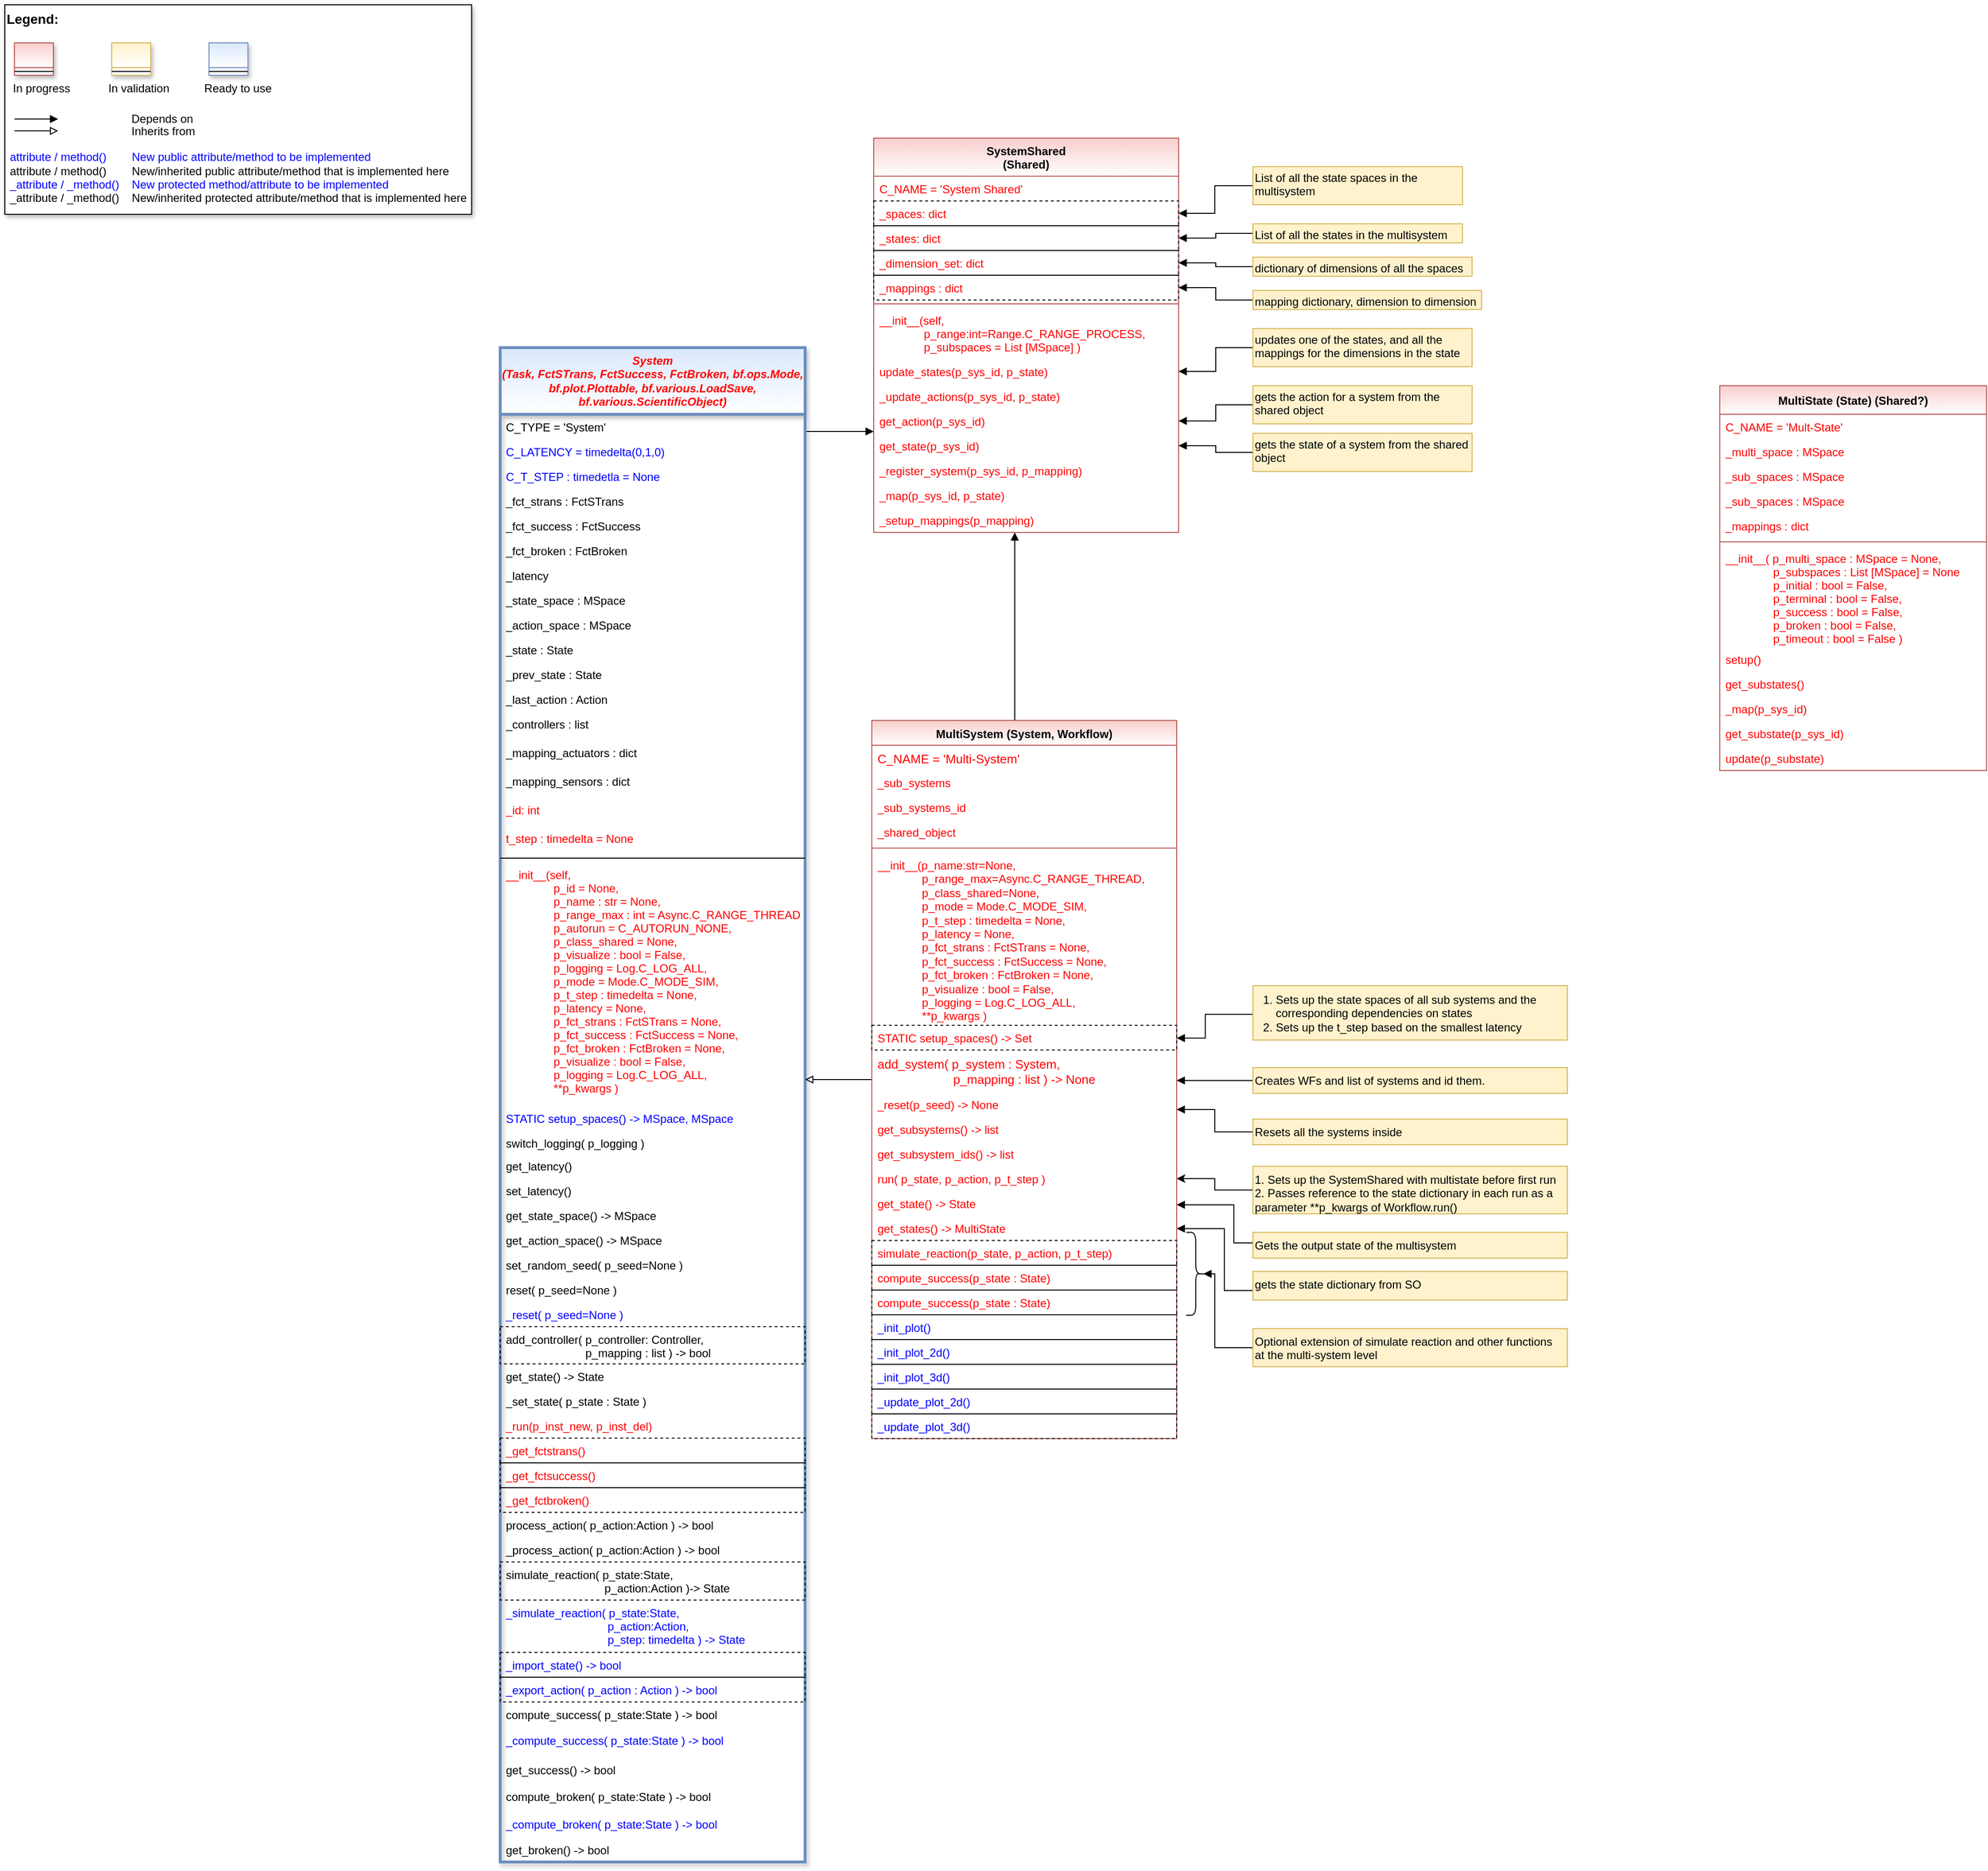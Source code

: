 <mxfile version="20.2.3" type="device" pages="2"><diagram id="Zi733rjNOypD8WlfXJ94" name="Page-1"><mxGraphModel dx="301" dy="738" grid="1" gridSize="10" guides="1" tooltips="1" connect="1" arrows="1" fold="1" page="1" pageScale="1" pageWidth="3300" pageHeight="4681" math="0" shadow="0"><root><mxCell id="0"/><mxCell id="1" parent="0"/><mxCell id="PTN9b_tl8BEr4lpWQ8H_-43" style="edgeStyle=orthogonalEdgeStyle;rounded=0;orthogonalLoop=1;jettySize=auto;html=1;fontColor=#0000FF;endArrow=block;endFill=1;" parent="1" source="OknUr9FfNMehPGC0tCXq-1" target="OknUr9FfNMehPGC0tCXq-75" edge="1"><mxGeometry relative="1" as="geometry"><Array as="points"><mxPoint x="900" y="488"/><mxPoint x="900" y="488"/></Array></mxGeometry></mxCell><mxCell id="OknUr9FfNMehPGC0tCXq-1" value="System&#10;(Task, FctSTrans, FctSuccess, FctBroken, bf.ops.Mode, &#10;bf.plot.Plottable, bf.various.LoadSave,&#10;bf.various.ScientificObject)" style="swimlane;fontStyle=3;align=center;verticalAlign=top;childLayout=stackLayout;horizontal=1;startSize=70;horizontalStack=0;resizeParent=1;resizeLast=0;collapsible=1;marginBottom=0;rounded=0;shadow=1;strokeWidth=3;fillColor=#dae8fc;strokeColor=#6c8ebf;swimlaneFillColor=none;gradientColor=#FFFFFF;whiteSpace=wrap;fontColor=#FF0000;" parent="1" vertex="1"><mxGeometry x="560" y="400" width="320" height="1590" as="geometry"><mxRectangle x="230" y="140" width="160" height="26" as="alternateBounds"/></mxGeometry></mxCell><mxCell id="OknUr9FfNMehPGC0tCXq-2" value="C_TYPE = 'System'" style="text;align=left;verticalAlign=top;spacingLeft=4;spacingRight=4;overflow=hidden;rotatable=0;points=[[0,0.5],[1,0.5]];portConstraint=eastwest;" parent="OknUr9FfNMehPGC0tCXq-1" vertex="1"><mxGeometry y="70" width="320" height="26" as="geometry"/></mxCell><mxCell id="OknUr9FfNMehPGC0tCXq-3" value="C_LATENCY = timedelta(0,1,0)" style="text;align=left;verticalAlign=top;spacingLeft=4;spacingRight=4;overflow=hidden;rotatable=0;points=[[0,0.5],[1,0.5]];portConstraint=eastwest;fontColor=#0000FF;" parent="OknUr9FfNMehPGC0tCXq-1" vertex="1"><mxGeometry y="96" width="320" height="26" as="geometry"/></mxCell><mxCell id="OknUr9FfNMehPGC0tCXq-4" value="C_T_STEP : timedetla = None" style="text;align=left;verticalAlign=top;spacingLeft=4;spacingRight=4;overflow=hidden;rotatable=0;points=[[0,0.5],[1,0.5]];portConstraint=eastwest;fontColor=#0000FF;" parent="OknUr9FfNMehPGC0tCXq-1" vertex="1"><mxGeometry y="122" width="320" height="26" as="geometry"/></mxCell><mxCell id="OknUr9FfNMehPGC0tCXq-5" value="_fct_strans : FctSTrans" style="text;align=left;verticalAlign=top;spacingLeft=4;spacingRight=4;overflow=hidden;rotatable=0;points=[[0,0.5],[1,0.5]];portConstraint=eastwest;" parent="OknUr9FfNMehPGC0tCXq-1" vertex="1"><mxGeometry y="148" width="320" height="26" as="geometry"/></mxCell><mxCell id="OknUr9FfNMehPGC0tCXq-6" value="_fct_success : FctSuccess" style="text;align=left;verticalAlign=top;spacingLeft=4;spacingRight=4;overflow=hidden;rotatable=0;points=[[0,0.5],[1,0.5]];portConstraint=eastwest;" parent="OknUr9FfNMehPGC0tCXq-1" vertex="1"><mxGeometry y="174" width="320" height="26" as="geometry"/></mxCell><mxCell id="OknUr9FfNMehPGC0tCXq-7" value="_fct_broken : FctBroken" style="text;align=left;verticalAlign=top;spacingLeft=4;spacingRight=4;overflow=hidden;rotatable=0;points=[[0,0.5],[1,0.5]];portConstraint=eastwest;" parent="OknUr9FfNMehPGC0tCXq-1" vertex="1"><mxGeometry y="200" width="320" height="26" as="geometry"/></mxCell><mxCell id="OknUr9FfNMehPGC0tCXq-8" value="_latency" style="text;align=left;verticalAlign=top;spacingLeft=4;spacingRight=4;overflow=hidden;rotatable=0;points=[[0,0.5],[1,0.5]];portConstraint=eastwest;" parent="OknUr9FfNMehPGC0tCXq-1" vertex="1"><mxGeometry y="226" width="320" height="26" as="geometry"/></mxCell><mxCell id="OknUr9FfNMehPGC0tCXq-9" value="_state_space : MSpace" style="text;align=left;verticalAlign=top;spacingLeft=4;spacingRight=4;overflow=hidden;rotatable=0;points=[[0,0.5],[1,0.5]];portConstraint=eastwest;" parent="OknUr9FfNMehPGC0tCXq-1" vertex="1"><mxGeometry y="252" width="320" height="26" as="geometry"/></mxCell><mxCell id="OknUr9FfNMehPGC0tCXq-10" value="_action_space : MSpace" style="text;align=left;verticalAlign=top;spacingLeft=4;spacingRight=4;overflow=hidden;rotatable=0;points=[[0,0.5],[1,0.5]];portConstraint=eastwest;" parent="OknUr9FfNMehPGC0tCXq-1" vertex="1"><mxGeometry y="278" width="320" height="26" as="geometry"/></mxCell><mxCell id="OknUr9FfNMehPGC0tCXq-11" value="_state : State" style="text;align=left;verticalAlign=top;spacingLeft=4;spacingRight=4;overflow=hidden;rotatable=0;points=[[0,0.5],[1,0.5]];portConstraint=eastwest;" parent="OknUr9FfNMehPGC0tCXq-1" vertex="1"><mxGeometry y="304" width="320" height="26" as="geometry"/></mxCell><mxCell id="OknUr9FfNMehPGC0tCXq-12" value="_prev_state : State" style="text;align=left;verticalAlign=top;spacingLeft=4;spacingRight=4;overflow=hidden;rotatable=0;points=[[0,0.5],[1,0.5]];portConstraint=eastwest;" parent="OknUr9FfNMehPGC0tCXq-1" vertex="1"><mxGeometry y="330" width="320" height="26" as="geometry"/></mxCell><mxCell id="OknUr9FfNMehPGC0tCXq-13" value="_last_action : Action" style="text;align=left;verticalAlign=top;spacingLeft=4;spacingRight=4;overflow=hidden;rotatable=0;points=[[0,0.5],[1,0.5]];portConstraint=eastwest;" parent="OknUr9FfNMehPGC0tCXq-1" vertex="1"><mxGeometry y="356" width="320" height="26" as="geometry"/></mxCell><mxCell id="OknUr9FfNMehPGC0tCXq-14" value="_controllers : list" style="text;align=left;verticalAlign=top;spacingLeft=4;spacingRight=4;overflow=hidden;rotatable=0;points=[[0,0.5],[1,0.5]];portConstraint=eastwest;fontColor=default;" parent="OknUr9FfNMehPGC0tCXq-1" vertex="1"><mxGeometry y="382" width="320" height="30" as="geometry"/></mxCell><mxCell id="OknUr9FfNMehPGC0tCXq-15" value="_mapping_actuators : dict" style="text;align=left;verticalAlign=top;spacingLeft=4;spacingRight=4;overflow=hidden;rotatable=0;points=[[0,0.5],[1,0.5]];portConstraint=eastwest;fontColor=default;" parent="OknUr9FfNMehPGC0tCXq-1" vertex="1"><mxGeometry y="412" width="320" height="30" as="geometry"/></mxCell><mxCell id="OknUr9FfNMehPGC0tCXq-16" value="_mapping_sensors : dict" style="text;align=left;verticalAlign=top;spacingLeft=4;spacingRight=4;overflow=hidden;rotatable=0;points=[[0,0.5],[1,0.5]];portConstraint=eastwest;fontColor=default;" parent="OknUr9FfNMehPGC0tCXq-1" vertex="1"><mxGeometry y="442" width="320" height="30" as="geometry"/></mxCell><mxCell id="OknUr9FfNMehPGC0tCXq-17" value="_id: int" style="text;align=left;verticalAlign=top;spacingLeft=4;spacingRight=4;overflow=hidden;rotatable=0;points=[[0,0.5],[1,0.5]];portConstraint=eastwest;fontColor=#FF0000;" parent="OknUr9FfNMehPGC0tCXq-1" vertex="1"><mxGeometry y="472" width="320" height="30" as="geometry"/></mxCell><mxCell id="OknUr9FfNMehPGC0tCXq-19" value="t_step : timedelta = None" style="text;align=left;verticalAlign=top;spacingLeft=4;spacingRight=4;overflow=hidden;rotatable=0;points=[[0,0.5],[1,0.5]];portConstraint=eastwest;fontColor=#FF0000;" parent="OknUr9FfNMehPGC0tCXq-1" vertex="1"><mxGeometry y="502" width="320" height="30" as="geometry"/></mxCell><mxCell id="OknUr9FfNMehPGC0tCXq-20" value="" style="line;html=1;strokeWidth=1;align=left;verticalAlign=middle;spacingTop=-1;spacingLeft=3;spacingRight=3;rotatable=0;labelPosition=right;points=[];portConstraint=eastwest;" parent="OknUr9FfNMehPGC0tCXq-1" vertex="1"><mxGeometry y="532" width="320" height="8" as="geometry"/></mxCell><mxCell id="OknUr9FfNMehPGC0tCXq-21" value="__init__(self, &#10;               p_id = None,&#10;               p_name : str = None,&#10;               p_range_max : int = Async.C_RANGE_THREAD, &#10;               p_autorun = C_AUTORUN_NONE,&#10;               p_class_shared = None, &#10;               p_visualize : bool = False,&#10;               p_logging = Log.C_LOG_ALL,&#10;               p_mode = Mode.C_MODE_SIM,&#10;               p_t_step : timedelta = None,&#10;               p_latency = None, &#10;               p_fct_strans : FctSTrans = None,&#10;               p_fct_success : FctSuccess = None,&#10;               p_fct_broken : FctBroken = None,&#10;               p_visualize : bool = False,&#10;               p_logging = Log.C_LOG_ALL,&#10;               **p_kwargs )" style="text;align=left;verticalAlign=top;spacingLeft=4;spacingRight=4;overflow=hidden;rotatable=0;points=[[0,0.5],[1,0.5]];portConstraint=eastwest;fontColor=#FF0000;" parent="OknUr9FfNMehPGC0tCXq-1" vertex="1"><mxGeometry y="540" width="320" height="256" as="geometry"/></mxCell><mxCell id="OknUr9FfNMehPGC0tCXq-22" value="STATIC setup_spaces() -&gt; MSpace, MSpace" style="text;align=left;verticalAlign=top;spacingLeft=4;spacingRight=4;overflow=hidden;rotatable=0;points=[[0,0.5],[1,0.5]];portConstraint=eastwest;fontColor=#0000FF;" parent="OknUr9FfNMehPGC0tCXq-1" vertex="1"><mxGeometry y="796" width="320" height="26" as="geometry"/></mxCell><mxCell id="OknUr9FfNMehPGC0tCXq-23" value="switch_logging( p_logging )" style="text;align=left;verticalAlign=top;spacingLeft=4;spacingRight=4;overflow=hidden;rotatable=0;points=[[0,0.5],[1,0.5]];portConstraint=eastwest;" parent="OknUr9FfNMehPGC0tCXq-1" vertex="1"><mxGeometry y="822" width="320" height="24" as="geometry"/></mxCell><mxCell id="OknUr9FfNMehPGC0tCXq-24" value="get_latency()" style="text;align=left;verticalAlign=top;spacingLeft=4;spacingRight=4;overflow=hidden;rotatable=0;points=[[0,0.5],[1,0.5]];portConstraint=eastwest;" parent="OknUr9FfNMehPGC0tCXq-1" vertex="1"><mxGeometry y="846" width="320" height="26" as="geometry"/></mxCell><mxCell id="OknUr9FfNMehPGC0tCXq-25" value="set_latency()" style="text;align=left;verticalAlign=top;spacingLeft=4;spacingRight=4;overflow=hidden;rotatable=0;points=[[0,0.5],[1,0.5]];portConstraint=eastwest;" parent="OknUr9FfNMehPGC0tCXq-1" vertex="1"><mxGeometry y="872" width="320" height="26" as="geometry"/></mxCell><mxCell id="OknUr9FfNMehPGC0tCXq-26" value="get_state_space() -&gt; MSpace" style="text;align=left;verticalAlign=top;spacingLeft=4;spacingRight=4;overflow=hidden;rotatable=0;points=[[0,0.5],[1,0.5]];portConstraint=eastwest;" parent="OknUr9FfNMehPGC0tCXq-1" vertex="1"><mxGeometry y="898" width="320" height="26" as="geometry"/></mxCell><mxCell id="OknUr9FfNMehPGC0tCXq-27" value="get_action_space() -&gt; MSpace" style="text;align=left;verticalAlign=top;spacingLeft=4;spacingRight=4;overflow=hidden;rotatable=0;points=[[0,0.5],[1,0.5]];portConstraint=eastwest;" parent="OknUr9FfNMehPGC0tCXq-1" vertex="1"><mxGeometry y="924" width="320" height="26" as="geometry"/></mxCell><mxCell id="OknUr9FfNMehPGC0tCXq-28" value="set_random_seed( p_seed=None )" style="text;align=left;verticalAlign=top;spacingLeft=4;spacingRight=4;overflow=hidden;rotatable=0;points=[[0,0.5],[1,0.5]];portConstraint=eastwest;" parent="OknUr9FfNMehPGC0tCXq-1" vertex="1"><mxGeometry y="950" width="320" height="26" as="geometry"/></mxCell><mxCell id="OknUr9FfNMehPGC0tCXq-29" value="reset( p_seed=None )" style="text;align=left;verticalAlign=top;spacingLeft=4;spacingRight=4;overflow=hidden;rotatable=0;points=[[0,0.5],[1,0.5]];portConstraint=eastwest;" parent="OknUr9FfNMehPGC0tCXq-1" vertex="1"><mxGeometry y="976" width="320" height="26" as="geometry"/></mxCell><mxCell id="OknUr9FfNMehPGC0tCXq-30" value="_reset( p_seed=None )" style="text;align=left;verticalAlign=top;spacingLeft=4;spacingRight=4;overflow=hidden;rotatable=0;points=[[0,0.5],[1,0.5]];portConstraint=eastwest;fontColor=#0000FF;" parent="OknUr9FfNMehPGC0tCXq-1" vertex="1"><mxGeometry y="1002" width="320" height="26" as="geometry"/></mxCell><mxCell id="OknUr9FfNMehPGC0tCXq-31" value="add_controller( p_controller: Controller,&#10;                         p_mapping : list ) -&gt; bool" style="text;align=left;verticalAlign=top;spacingLeft=4;spacingRight=4;overflow=hidden;rotatable=0;points=[[0,0.5],[1,0.5]];portConstraint=eastwest;fontColor=default;strokeColor=default;dashed=1;" parent="OknUr9FfNMehPGC0tCXq-1" vertex="1"><mxGeometry y="1028" width="320" height="39" as="geometry"/></mxCell><mxCell id="OknUr9FfNMehPGC0tCXq-32" value="get_state() -&gt; State" style="text;align=left;verticalAlign=top;spacingLeft=4;spacingRight=4;overflow=hidden;rotatable=0;points=[[0,0.5],[1,0.5]];portConstraint=eastwest;" parent="OknUr9FfNMehPGC0tCXq-1" vertex="1"><mxGeometry y="1067" width="320" height="26" as="geometry"/></mxCell><mxCell id="OknUr9FfNMehPGC0tCXq-33" value="_set_state( p_state : State )" style="text;align=left;verticalAlign=top;spacingLeft=4;spacingRight=4;overflow=hidden;rotatable=0;points=[[0,0.5],[1,0.5]];portConstraint=eastwest;fontColor=default;" parent="OknUr9FfNMehPGC0tCXq-1" vertex="1"><mxGeometry y="1093" width="320" height="26" as="geometry"/></mxCell><mxCell id="OknUr9FfNMehPGC0tCXq-34" value="_run(p_inst_new, p_inst_del)" style="text;align=left;verticalAlign=top;spacingLeft=4;spacingRight=4;overflow=hidden;rotatable=0;points=[[0,0.5],[1,0.5]];portConstraint=eastwest;fontColor=#FF0000;" parent="OknUr9FfNMehPGC0tCXq-1" vertex="1"><mxGeometry y="1119" width="320" height="26" as="geometry"/></mxCell><mxCell id="OknUr9FfNMehPGC0tCXq-35" value="_get_fctstrans()" style="text;align=left;verticalAlign=top;spacingLeft=4;spacingRight=4;overflow=hidden;rotatable=0;points=[[0,0.5],[1,0.5]];portConstraint=eastwest;fontColor=#FF0000;strokeColor=default;dashed=1;" parent="OknUr9FfNMehPGC0tCXq-1" vertex="1"><mxGeometry y="1145" width="320" height="26" as="geometry"/></mxCell><mxCell id="OknUr9FfNMehPGC0tCXq-36" value="_get_fctsuccess()" style="text;align=left;verticalAlign=top;spacingLeft=4;spacingRight=4;overflow=hidden;rotatable=0;points=[[0,0.5],[1,0.5]];portConstraint=eastwest;fontColor=#FF0000;strokeColor=default;dashed=1;" parent="OknUr9FfNMehPGC0tCXq-1" vertex="1"><mxGeometry y="1171" width="320" height="26" as="geometry"/></mxCell><mxCell id="OknUr9FfNMehPGC0tCXq-37" value="_get_fctbroken()" style="text;align=left;verticalAlign=top;spacingLeft=4;spacingRight=4;overflow=hidden;rotatable=0;points=[[0,0.5],[1,0.5]];portConstraint=eastwest;fontColor=#FF0000;strokeColor=default;dashed=1;" parent="OknUr9FfNMehPGC0tCXq-1" vertex="1"><mxGeometry y="1197" width="320" height="26" as="geometry"/></mxCell><mxCell id="OknUr9FfNMehPGC0tCXq-39" value="process_action( p_action:Action ) -&gt; bool" style="text;align=left;verticalAlign=top;spacingLeft=4;spacingRight=4;overflow=hidden;rotatable=0;points=[[0,0.5],[1,0.5]];portConstraint=eastwest;" parent="OknUr9FfNMehPGC0tCXq-1" vertex="1"><mxGeometry y="1223" width="320" height="26" as="geometry"/></mxCell><mxCell id="OknUr9FfNMehPGC0tCXq-40" value="_process_action( p_action:Action ) -&gt; bool" style="text;align=left;verticalAlign=top;spacingLeft=4;spacingRight=4;overflow=hidden;rotatable=0;points=[[0,0.5],[1,0.5]];portConstraint=eastwest;fontColor=default;" parent="OknUr9FfNMehPGC0tCXq-1" vertex="1"><mxGeometry y="1249" width="320" height="26" as="geometry"/></mxCell><mxCell id="OknUr9FfNMehPGC0tCXq-41" value="simulate_reaction( p_state:State, &#10;                               p_action:Action )-&gt; State" style="text;align=left;verticalAlign=top;spacingLeft=4;spacingRight=4;overflow=hidden;rotatable=0;points=[[0,0.5],[1,0.5]];portConstraint=eastwest;strokeColor=default;dashed=1;" parent="OknUr9FfNMehPGC0tCXq-1" vertex="1"><mxGeometry y="1275" width="320" height="40" as="geometry"/></mxCell><mxCell id="OknUr9FfNMehPGC0tCXq-42" value="_simulate_reaction( p_state:State, &#10;                                p_action:Action, &#10;                                p_step: timedelta ) -&gt; State" style="text;align=left;verticalAlign=top;spacingLeft=4;spacingRight=4;overflow=hidden;rotatable=0;points=[[0,0.5],[1,0.5]];portConstraint=eastwest;fontColor=#0000FF;" parent="OknUr9FfNMehPGC0tCXq-1" vertex="1"><mxGeometry y="1315" width="320" height="55" as="geometry"/></mxCell><mxCell id="OknUr9FfNMehPGC0tCXq-43" value="_import_state() -&gt; bool" style="text;align=left;verticalAlign=top;spacingLeft=4;spacingRight=4;overflow=hidden;rotatable=0;points=[[0,0.5],[1,0.5]];portConstraint=eastwest;fontColor=#0000FF;strokeColor=default;dashed=1;" parent="OknUr9FfNMehPGC0tCXq-1" vertex="1"><mxGeometry y="1370" width="320" height="26" as="geometry"/></mxCell><mxCell id="OknUr9FfNMehPGC0tCXq-44" value="_export_action( p_action : Action ) -&gt; bool" style="text;align=left;verticalAlign=top;spacingLeft=4;spacingRight=4;overflow=hidden;rotatable=0;points=[[0,0.5],[1,0.5]];portConstraint=eastwest;fontColor=#0000FF;strokeColor=default;dashed=1;" parent="OknUr9FfNMehPGC0tCXq-1" vertex="1"><mxGeometry y="1396" width="320" height="26" as="geometry"/></mxCell><mxCell id="OknUr9FfNMehPGC0tCXq-45" value="compute_success( p_state:State ) -&gt; bool" style="text;align=left;verticalAlign=top;spacingLeft=4;spacingRight=4;overflow=hidden;rotatable=0;points=[[0,0.5],[1,0.5]];portConstraint=eastwest;" parent="OknUr9FfNMehPGC0tCXq-1" vertex="1"><mxGeometry y="1422" width="320" height="27" as="geometry"/></mxCell><mxCell id="OknUr9FfNMehPGC0tCXq-46" value="_compute_success( p_state:State ) -&gt; bool" style="text;align=left;verticalAlign=top;spacingLeft=4;spacingRight=4;overflow=hidden;rotatable=0;points=[[0,0.5],[1,0.5]];portConstraint=eastwest;fontColor=#0000FF;" parent="OknUr9FfNMehPGC0tCXq-1" vertex="1"><mxGeometry y="1449" width="320" height="31" as="geometry"/></mxCell><mxCell id="OknUr9FfNMehPGC0tCXq-47" value="get_success() -&gt; bool" style="text;align=left;verticalAlign=top;spacingLeft=4;spacingRight=4;overflow=hidden;rotatable=0;points=[[0,0.5],[1,0.5]];portConstraint=eastwest;" parent="OknUr9FfNMehPGC0tCXq-1" vertex="1"><mxGeometry y="1480" width="320" height="28" as="geometry"/></mxCell><mxCell id="OknUr9FfNMehPGC0tCXq-48" value="compute_broken( p_state:State ) -&gt; bool" style="text;align=left;verticalAlign=top;spacingLeft=4;spacingRight=4;overflow=hidden;rotatable=0;points=[[0,0.5],[1,0.5]];portConstraint=eastwest;" parent="OknUr9FfNMehPGC0tCXq-1" vertex="1"><mxGeometry y="1508" width="320" height="29" as="geometry"/></mxCell><mxCell id="OknUr9FfNMehPGC0tCXq-49" value="_compute_broken( p_state:State ) -&gt; bool" style="text;align=left;verticalAlign=top;spacingLeft=4;spacingRight=4;overflow=hidden;rotatable=0;points=[[0,0.5],[1,0.5]];portConstraint=eastwest;fontColor=#0000FF;" parent="OknUr9FfNMehPGC0tCXq-1" vertex="1"><mxGeometry y="1537" width="320" height="27" as="geometry"/></mxCell><mxCell id="OknUr9FfNMehPGC0tCXq-50" value="get_broken() -&gt; bool" style="text;align=left;verticalAlign=top;spacingLeft=4;spacingRight=4;overflow=hidden;rotatable=0;points=[[0,0.5],[1,0.5]];portConstraint=eastwest;" parent="OknUr9FfNMehPGC0tCXq-1" vertex="1"><mxGeometry y="1564" width="320" height="26" as="geometry"/></mxCell><mxCell id="OknUr9FfNMehPGC0tCXq-51" style="edgeStyle=orthogonalEdgeStyle;rounded=0;orthogonalLoop=1;jettySize=auto;html=1;endArrow=block;endFill=0;" parent="1" source="OknUr9FfNMehPGC0tCXq-54" target="OknUr9FfNMehPGC0tCXq-1" edge="1"><mxGeometry relative="1" as="geometry"><Array as="points"><mxPoint x="960" y="1215"/></Array></mxGeometry></mxCell><mxCell id="OknUr9FfNMehPGC0tCXq-52" style="edgeStyle=orthogonalEdgeStyle;rounded=0;orthogonalLoop=1;jettySize=auto;html=1;endArrow=block;endFill=1;" parent="1" source="OknUr9FfNMehPGC0tCXq-54" target="OknUr9FfNMehPGC0tCXq-75" edge="1"><mxGeometry relative="1" as="geometry"><Array as="points"><mxPoint x="1100" y="780"/><mxPoint x="1100" y="780"/></Array></mxGeometry></mxCell><mxCell id="OknUr9FfNMehPGC0tCXq-54" value="MultiSystem (System, Workflow)" style="swimlane;fontStyle=1;align=center;verticalAlign=top;childLayout=stackLayout;horizontal=1;startSize=26;horizontalStack=0;resizeParent=1;resizeParentMax=0;resizeLast=0;collapsible=1;marginBottom=0;fontSize=12;strokeColor=#b85450;fillColor=#f8cecc;gradientColor=#FFFFFF;whiteSpace=wrap;" parent="1" vertex="1"><mxGeometry x="950" y="791.5" width="320" height="754" as="geometry"/></mxCell><mxCell id="OknUr9FfNMehPGC0tCXq-55" value="C_NAME = 'Multi-System'" style="text;strokeColor=none;fillColor=none;align=left;verticalAlign=top;spacingLeft=4;spacingRight=4;overflow=hidden;rotatable=0;points=[[0,0.5],[1,0.5]];portConstraint=eastwest;fontSize=13;fontColor=#FF0000;" parent="OknUr9FfNMehPGC0tCXq-54" vertex="1"><mxGeometry y="26" width="320" height="26" as="geometry"/></mxCell><mxCell id="OknUr9FfNMehPGC0tCXq-56" value="_sub_systems" style="text;align=left;verticalAlign=top;spacingLeft=4;spacingRight=4;overflow=hidden;rotatable=0;points=[[0,0.5],[1,0.5]];portConstraint=eastwest;fontColor=#FF0000;" parent="OknUr9FfNMehPGC0tCXq-54" vertex="1"><mxGeometry y="52" width="320" height="26" as="geometry"/></mxCell><mxCell id="OknUr9FfNMehPGC0tCXq-57" value="_sub_systems_id" style="text;align=left;verticalAlign=top;spacingLeft=4;spacingRight=4;overflow=hidden;rotatable=0;points=[[0,0.5],[1,0.5]];portConstraint=eastwest;fontColor=#FF0000;" parent="OknUr9FfNMehPGC0tCXq-54" vertex="1"><mxGeometry y="78" width="320" height="26" as="geometry"/></mxCell><mxCell id="OknUr9FfNMehPGC0tCXq-58" value="_shared_object" style="text;align=left;verticalAlign=top;spacingLeft=4;spacingRight=4;overflow=hidden;rotatable=0;points=[[0,0.5],[1,0.5]];portConstraint=eastwest;fontColor=#FF0000;" parent="OknUr9FfNMehPGC0tCXq-54" vertex="1"><mxGeometry y="104" width="320" height="26" as="geometry"/></mxCell><mxCell id="OknUr9FfNMehPGC0tCXq-59" value="" style="line;strokeWidth=1;fillColor=#f8cecc;align=left;verticalAlign=middle;spacingTop=-1;spacingLeft=3;spacingRight=3;rotatable=0;labelPosition=right;points=[];portConstraint=eastwest;fontSize=13;strokeColor=#b85450;" parent="OknUr9FfNMehPGC0tCXq-54" vertex="1"><mxGeometry y="130" width="320" height="8" as="geometry"/></mxCell><mxCell id="OknUr9FfNMehPGC0tCXq-60" value="__init__(p_name:str=None,&#10;              p_range_max=Async.C_RANGE_THREAD,&#10;              p_class_shared=None, &#10;              p_mode = Mode.C_MODE_SIM,&#10;              p_t_step : timedelta = None,&#10;              p_latency = None, &#10;              p_fct_strans : FctSTrans = None,&#10;              p_fct_success : FctSuccess = None,&#10;              p_fct_broken : FctBroken = None,&#10;              p_visualize : bool = False,&#10;              p_logging = Log.C_LOG_ALL,&#10;              **p_kwargs )" style="text;align=left;verticalAlign=top;spacingLeft=4;spacingRight=4;overflow=hidden;rotatable=0;points=[[0,0.5],[1,0.5]];portConstraint=eastwest;fontColor=#FF0000;whiteSpace=wrap;" parent="OknUr9FfNMehPGC0tCXq-54" vertex="1"><mxGeometry y="138" width="320" height="182" as="geometry"/></mxCell><mxCell id="OknUr9FfNMehPGC0tCXq-61" value="STATIC setup_spaces() -&gt; Set" style="text;align=left;verticalAlign=top;spacingLeft=4;spacingRight=4;overflow=hidden;rotatable=0;points=[[0,0.5],[1,0.5]];portConstraint=eastwest;fontColor=#FF0000;strokeColor=default;dashed=1;" parent="OknUr9FfNMehPGC0tCXq-54" vertex="1"><mxGeometry y="320" width="320" height="26" as="geometry"/></mxCell><mxCell id="OknUr9FfNMehPGC0tCXq-62" value="add_system( p_system : System,                                                  p_mapping : list ) -&gt; None" style="text;strokeColor=none;fillColor=none;align=left;verticalAlign=top;spacingLeft=4;spacingRight=4;overflow=hidden;rotatable=0;points=[[0,0.5],[1,0.5]];portConstraint=eastwest;fontSize=13;whiteSpace=wrap;fontColor=#FF0000;" parent="OknUr9FfNMehPGC0tCXq-54" vertex="1"><mxGeometry y="346" width="320" height="44" as="geometry"/></mxCell><mxCell id="OknUr9FfNMehPGC0tCXq-63" value="_reset(p_seed) -&gt; None" style="text;align=left;verticalAlign=top;spacingLeft=4;spacingRight=4;overflow=hidden;rotatable=0;points=[[0,0.5],[1,0.5]];portConstraint=eastwest;fontColor=#FF0000;" parent="OknUr9FfNMehPGC0tCXq-54" vertex="1"><mxGeometry y="390" width="320" height="26" as="geometry"/></mxCell><mxCell id="OknUr9FfNMehPGC0tCXq-64" value="get_subsystems() -&gt; list" style="text;align=left;verticalAlign=top;spacingLeft=4;spacingRight=4;overflow=hidden;rotatable=0;points=[[0,0.5],[1,0.5]];portConstraint=eastwest;fontColor=#FF0000;" parent="OknUr9FfNMehPGC0tCXq-54" vertex="1"><mxGeometry y="416" width="320" height="26" as="geometry"/></mxCell><mxCell id="OknUr9FfNMehPGC0tCXq-65" value="get_subsystem_ids() -&gt; list" style="text;align=left;verticalAlign=top;spacingLeft=4;spacingRight=4;overflow=hidden;rotatable=0;points=[[0,0.5],[1,0.5]];portConstraint=eastwest;fontColor=#FF0000;" parent="OknUr9FfNMehPGC0tCXq-54" vertex="1"><mxGeometry y="442" width="320" height="26" as="geometry"/></mxCell><mxCell id="OknUr9FfNMehPGC0tCXq-66" value="run( p_state, p_action, p_t_step )" style="text;align=left;verticalAlign=top;spacingLeft=4;spacingRight=4;overflow=hidden;rotatable=0;points=[[0,0.5],[1,0.5]];portConstraint=eastwest;fontColor=#FF0000;" parent="OknUr9FfNMehPGC0tCXq-54" vertex="1"><mxGeometry y="468" width="320" height="26" as="geometry"/></mxCell><mxCell id="OknUr9FfNMehPGC0tCXq-67" value="get_state() -&gt; State" style="text;align=left;verticalAlign=top;spacingLeft=4;spacingRight=4;overflow=hidden;rotatable=0;points=[[0,0.5],[1,0.5]];portConstraint=eastwest;fontColor=#FF0000;" parent="OknUr9FfNMehPGC0tCXq-54" vertex="1"><mxGeometry y="494" width="320" height="26" as="geometry"/></mxCell><mxCell id="OknUr9FfNMehPGC0tCXq-68" value="get_states() -&gt; MultiState" style="text;align=left;verticalAlign=top;spacingLeft=4;spacingRight=4;overflow=hidden;rotatable=0;points=[[0,0.5],[1,0.5]];portConstraint=eastwest;fontColor=#FF0000;" parent="OknUr9FfNMehPGC0tCXq-54" vertex="1"><mxGeometry y="520" width="320" height="26" as="geometry"/></mxCell><mxCell id="OknUr9FfNMehPGC0tCXq-69" value="simulate_reaction(p_state, p_action, p_t_step)" style="text;align=left;verticalAlign=top;spacingLeft=4;spacingRight=4;overflow=hidden;rotatable=0;points=[[0,0.5],[1,0.5]];portConstraint=eastwest;fontColor=#FF0000;strokeColor=default;dashed=1;" parent="OknUr9FfNMehPGC0tCXq-54" vertex="1"><mxGeometry y="546" width="320" height="26" as="geometry"/></mxCell><mxCell id="OknUr9FfNMehPGC0tCXq-70" value="compute_success(p_state : State)" style="text;align=left;verticalAlign=top;spacingLeft=4;spacingRight=4;overflow=hidden;rotatable=0;points=[[0,0.5],[1,0.5]];portConstraint=eastwest;fontColor=#FF0000;strokeColor=default;dashed=1;" parent="OknUr9FfNMehPGC0tCXq-54" vertex="1"><mxGeometry y="572" width="320" height="26" as="geometry"/></mxCell><mxCell id="OknUr9FfNMehPGC0tCXq-71" value="compute_success(p_state : State)" style="text;align=left;verticalAlign=top;spacingLeft=4;spacingRight=4;overflow=hidden;rotatable=0;points=[[0,0.5],[1,0.5]];portConstraint=eastwest;fontColor=#FF0000;strokeColor=default;dashed=1;" parent="OknUr9FfNMehPGC0tCXq-54" vertex="1"><mxGeometry y="598" width="320" height="26" as="geometry"/></mxCell><mxCell id="PTN9b_tl8BEr4lpWQ8H_-7" value="_init_plot()" style="text;align=left;verticalAlign=top;spacingLeft=4;spacingRight=4;overflow=hidden;rotatable=0;points=[[0,0.5],[1,0.5]];portConstraint=eastwest;fontColor=#0000FF;strokeColor=default;dashed=1;" parent="OknUr9FfNMehPGC0tCXq-54" vertex="1"><mxGeometry y="624" width="320" height="26" as="geometry"/></mxCell><mxCell id="PTN9b_tl8BEr4lpWQ8H_-8" value="_init_plot_2d()" style="text;align=left;verticalAlign=top;spacingLeft=4;spacingRight=4;overflow=hidden;rotatable=0;points=[[0,0.5],[1,0.5]];portConstraint=eastwest;fontColor=#0000FF;strokeColor=default;dashed=1;" parent="OknUr9FfNMehPGC0tCXq-54" vertex="1"><mxGeometry y="650" width="320" height="26" as="geometry"/></mxCell><mxCell id="PTN9b_tl8BEr4lpWQ8H_-9" value="_init_plot_3d()" style="text;align=left;verticalAlign=top;spacingLeft=4;spacingRight=4;overflow=hidden;rotatable=0;points=[[0,0.5],[1,0.5]];portConstraint=eastwest;fontColor=#0000FF;strokeColor=default;dashed=1;" parent="OknUr9FfNMehPGC0tCXq-54" vertex="1"><mxGeometry y="676" width="320" height="26" as="geometry"/></mxCell><mxCell id="PTN9b_tl8BEr4lpWQ8H_-11" value="_update_plot_2d()" style="text;align=left;verticalAlign=top;spacingLeft=4;spacingRight=4;overflow=hidden;rotatable=0;points=[[0,0.5],[1,0.5]];portConstraint=eastwest;fontColor=#0000FF;strokeColor=default;dashed=1;" parent="OknUr9FfNMehPGC0tCXq-54" vertex="1"><mxGeometry y="702" width="320" height="26" as="geometry"/></mxCell><mxCell id="PTN9b_tl8BEr4lpWQ8H_-12" value="_update_plot_3d()" style="text;align=left;verticalAlign=top;spacingLeft=4;spacingRight=4;overflow=hidden;rotatable=0;points=[[0,0.5],[1,0.5]];portConstraint=eastwest;fontColor=#0000FF;strokeColor=default;dashed=1;" parent="OknUr9FfNMehPGC0tCXq-54" vertex="1"><mxGeometry y="728" width="320" height="26" as="geometry"/></mxCell><mxCell id="OknUr9FfNMehPGC0tCXq-72" style="edgeStyle=orthogonalEdgeStyle;rounded=0;orthogonalLoop=1;jettySize=auto;html=1;fontColor=#FF0000;endArrow=block;endFill=1;" parent="1" source="OknUr9FfNMehPGC0tCXq-73" target="OknUr9FfNMehPGC0tCXq-61" edge="1"><mxGeometry relative="1" as="geometry"><Array as="points"><mxPoint x="1300" y="1100"/><mxPoint x="1300" y="1125"/></Array></mxGeometry></mxCell><mxCell id="OknUr9FfNMehPGC0tCXq-73" value="&lt;ol&gt;&lt;li&gt;&lt;span style=&quot;background-color: initial;&quot;&gt;Sets up the state spaces of all sub systems and the corresponding dependencies on states&lt;/span&gt;&lt;/li&gt;&lt;li&gt;Sets up the t_step based on the smallest latency&lt;/li&gt;&lt;/ol&gt;" style="html=1;fontSize=12;strokeColor=#d6b656;fillColor=#fff2cc;whiteSpace=wrap;align=left;verticalAlign=top;spacingBottom=0;spacingTop=-11;spacingLeft=-18;" parent="1" vertex="1"><mxGeometry x="1350" y="1070" width="330" height="57" as="geometry"/></mxCell><mxCell id="OknUr9FfNMehPGC0tCXq-75" value="SystemShared &#10;(Shared)" style="swimlane;fontStyle=1;align=center;verticalAlign=top;childLayout=stackLayout;horizontal=1;startSize=40;horizontalStack=0;resizeParent=1;resizeParentMax=0;resizeLast=0;collapsible=1;marginBottom=0;fontSize=12;strokeColor=#b85450;fillColor=#f8cecc;gradientColor=#FFFFFF;" parent="1" vertex="1"><mxGeometry x="952" y="180" width="320" height="414" as="geometry"/></mxCell><mxCell id="OknUr9FfNMehPGC0tCXq-76" value="C_NAME = 'System Shared'" style="text;strokeColor=none;fillColor=none;align=left;verticalAlign=top;spacingLeft=4;spacingRight=4;overflow=hidden;rotatable=0;points=[[0,0.5],[1,0.5]];portConstraint=eastwest;fontSize=12;fontColor=#FF0000;" parent="OknUr9FfNMehPGC0tCXq-75" vertex="1"><mxGeometry y="40" width="320" height="26" as="geometry"/></mxCell><mxCell id="PTN9b_tl8BEr4lpWQ8H_-33" value="_spaces: dict" style="text;strokeColor=default;fillColor=none;align=left;verticalAlign=top;spacingLeft=4;spacingRight=4;overflow=hidden;rotatable=0;points=[[0,0.5],[1,0.5]];portConstraint=eastwest;fontSize=12;fontColor=#FF0000;dashed=1;" parent="OknUr9FfNMehPGC0tCXq-75" vertex="1"><mxGeometry y="66" width="320" height="26" as="geometry"/></mxCell><mxCell id="PTN9b_tl8BEr4lpWQ8H_-24" value="_states: dict" style="text;strokeColor=default;fillColor=none;align=left;verticalAlign=top;spacingLeft=4;spacingRight=4;overflow=hidden;rotatable=0;points=[[0,0.5],[1,0.5]];portConstraint=eastwest;fontSize=12;fontColor=#FF0000;dashed=1;" parent="OknUr9FfNMehPGC0tCXq-75" vertex="1"><mxGeometry y="92" width="320" height="26" as="geometry"/></mxCell><mxCell id="PTN9b_tl8BEr4lpWQ8H_-20" value="_dimension_set: dict" style="text;strokeColor=default;fillColor=none;align=left;verticalAlign=top;spacingLeft=4;spacingRight=4;overflow=hidden;rotatable=0;points=[[0,0.5],[1,0.5]];portConstraint=eastwest;fontSize=12;fontColor=#FF0000;dashed=1;" parent="OknUr9FfNMehPGC0tCXq-75" vertex="1"><mxGeometry y="118" width="320" height="26" as="geometry"/></mxCell><mxCell id="PTN9b_tl8BEr4lpWQ8H_-26" value="_mappings : dict" style="text;strokeColor=default;fillColor=none;align=left;verticalAlign=top;spacingLeft=4;spacingRight=4;overflow=hidden;rotatable=0;points=[[0,0.5],[1,0.5]];portConstraint=eastwest;fontSize=12;fontColor=#FF0000;dashed=1;" parent="OknUr9FfNMehPGC0tCXq-75" vertex="1"><mxGeometry y="144" width="320" height="26" as="geometry"/></mxCell><mxCell id="OknUr9FfNMehPGC0tCXq-77" value="" style="line;strokeWidth=1;fillColor=#f8cecc;align=left;verticalAlign=middle;spacingTop=-1;spacingLeft=3;spacingRight=3;rotatable=0;labelPosition=right;points=[];portConstraint=eastwest;fontSize=12;strokeColor=#b85450;fontColor=#FF0000;" parent="OknUr9FfNMehPGC0tCXq-75" vertex="1"><mxGeometry y="170" width="320" height="8" as="geometry"/></mxCell><mxCell id="OknUr9FfNMehPGC0tCXq-78" value="__init__(self, &#10;              p_range:int=Range.C_RANGE_PROCESS,&#10;              p_subspaces = List [MSpace] )" style="text;strokeColor=none;fillColor=none;align=left;verticalAlign=top;spacingLeft=4;spacingRight=4;overflow=hidden;rotatable=0;points=[[0,0.5],[1,0.5]];portConstraint=eastwest;fontSize=12;fontColor=#FF0000;" parent="OknUr9FfNMehPGC0tCXq-75" vertex="1"><mxGeometry y="178" width="320" height="54" as="geometry"/></mxCell><mxCell id="OknUr9FfNMehPGC0tCXq-79" value="update_states(p_sys_id, p_state)" style="text;strokeColor=none;fillColor=none;align=left;verticalAlign=top;spacingLeft=4;spacingRight=4;overflow=hidden;rotatable=0;points=[[0,0.5],[1,0.5]];portConstraint=eastwest;fontSize=12;fontColor=#FF0000;" parent="OknUr9FfNMehPGC0tCXq-75" vertex="1"><mxGeometry y="232" width="320" height="26" as="geometry"/></mxCell><mxCell id="ndbWu_aBEXnrqtZHNjiH-2" value="_update_actions(p_sys_id, p_state)" style="text;strokeColor=none;fillColor=none;align=left;verticalAlign=top;spacingLeft=4;spacingRight=4;overflow=hidden;rotatable=0;points=[[0,0.5],[1,0.5]];portConstraint=eastwest;fontSize=12;fontColor=#FF0000;" vertex="1" parent="OknUr9FfNMehPGC0tCXq-75"><mxGeometry y="258" width="320" height="26" as="geometry"/></mxCell><mxCell id="PTN9b_tl8BEr4lpWQ8H_-23" value="get_action(p_sys_id)" style="text;strokeColor=none;fillColor=none;align=left;verticalAlign=top;spacingLeft=4;spacingRight=4;overflow=hidden;rotatable=0;points=[[0,0.5],[1,0.5]];portConstraint=eastwest;fontSize=12;fontColor=#FF0000;" parent="OknUr9FfNMehPGC0tCXq-75" vertex="1"><mxGeometry y="284" width="320" height="26" as="geometry"/></mxCell><mxCell id="PTN9b_tl8BEr4lpWQ8H_-21" value="get_state(p_sys_id)" style="text;strokeColor=none;fillColor=none;align=left;verticalAlign=top;spacingLeft=4;spacingRight=4;overflow=hidden;rotatable=0;points=[[0,0.5],[1,0.5]];portConstraint=eastwest;fontSize=12;fontColor=#FF0000;" parent="OknUr9FfNMehPGC0tCXq-75" vertex="1"><mxGeometry y="310" width="320" height="26" as="geometry"/></mxCell><mxCell id="PTN9b_tl8BEr4lpWQ8H_-22" value="_register_system(p_sys_id, p_mapping)" style="text;strokeColor=none;fillColor=none;align=left;verticalAlign=top;spacingLeft=4;spacingRight=4;overflow=hidden;rotatable=0;points=[[0,0.5],[1,0.5]];portConstraint=eastwest;fontSize=12;fontColor=#FF0000;" parent="OknUr9FfNMehPGC0tCXq-75" vertex="1"><mxGeometry y="336" width="320" height="26" as="geometry"/></mxCell><mxCell id="ndbWu_aBEXnrqtZHNjiH-1" value="_map(p_sys_id, p_state)" style="text;strokeColor=none;fillColor=none;align=left;verticalAlign=top;spacingLeft=4;spacingRight=4;overflow=hidden;rotatable=0;points=[[0,0.5],[1,0.5]];portConstraint=eastwest;fontSize=12;fontColor=#FF0000;" vertex="1" parent="OknUr9FfNMehPGC0tCXq-75"><mxGeometry y="362" width="320" height="26" as="geometry"/></mxCell><mxCell id="ndbWu_aBEXnrqtZHNjiH-3" value="_setup_mappings(p_mapping)" style="text;strokeColor=none;fillColor=none;align=left;verticalAlign=top;spacingLeft=4;spacingRight=4;overflow=hidden;rotatable=0;points=[[0,0.5],[1,0.5]];portConstraint=eastwest;fontSize=12;fontColor=#FF0000;" vertex="1" parent="OknUr9FfNMehPGC0tCXq-75"><mxGeometry y="388" width="320" height="26" as="geometry"/></mxCell><mxCell id="OknUr9FfNMehPGC0tCXq-81" style="edgeStyle=orthogonalEdgeStyle;rounded=0;orthogonalLoop=1;jettySize=auto;html=1;entryX=0.1;entryY=0.5;entryDx=0;entryDy=0;entryPerimeter=0;fontColor=#FF0000;endArrow=block;endFill=1;" parent="1" source="OknUr9FfNMehPGC0tCXq-82" target="OknUr9FfNMehPGC0tCXq-99" edge="1"><mxGeometry relative="1" as="geometry"><Array as="points"><mxPoint x="1310" y="1450"/><mxPoint x="1310" y="1373"/></Array></mxGeometry></mxCell><mxCell id="OknUr9FfNMehPGC0tCXq-82" value="Optional extension of simulate reaction and other functions&amp;nbsp; at the multi-system level" style="rounded=0;whiteSpace=wrap;html=1;strokeColor=#d6b656;fillColor=#fff2cc;align=left;verticalAlign=top;" parent="1" vertex="1"><mxGeometry x="1350" y="1430" width="330" height="40" as="geometry"/></mxCell><mxCell id="OknUr9FfNMehPGC0tCXq-83" style="edgeStyle=orthogonalEdgeStyle;rounded=0;orthogonalLoop=1;jettySize=auto;html=1;fontColor=#FF0000;endArrow=block;endFill=1;" parent="1" source="OknUr9FfNMehPGC0tCXq-84" target="OknUr9FfNMehPGC0tCXq-62" edge="1"><mxGeometry relative="1" as="geometry"><Array as="points"><mxPoint x="1360" y="1170"/><mxPoint x="1360" y="1170"/></Array></mxGeometry></mxCell><mxCell id="OknUr9FfNMehPGC0tCXq-84" value="&lt;span style=&quot;background-color: initial;&quot;&gt;Creates WFs and list of systems and id them.&lt;/span&gt;" style="html=1;fontSize=12;strokeColor=#d6b656;fillColor=#fff2cc;whiteSpace=wrap;align=left;verticalAlign=top;" parent="1" vertex="1"><mxGeometry x="1350" y="1156" width="330" height="27" as="geometry"/></mxCell><mxCell id="OknUr9FfNMehPGC0tCXq-85" style="edgeStyle=orthogonalEdgeStyle;rounded=0;orthogonalLoop=1;jettySize=auto;html=1;fontColor=#FF0000;endArrow=block;endFill=1;" parent="1" source="OknUr9FfNMehPGC0tCXq-86" target="OknUr9FfNMehPGC0tCXq-63" edge="1"><mxGeometry relative="1" as="geometry"><Array as="points"><mxPoint x="1310" y="1223"/><mxPoint x="1310" y="1200"/></Array></mxGeometry></mxCell><mxCell id="OknUr9FfNMehPGC0tCXq-86" value="&lt;span style=&quot;background-color: initial;&quot;&gt;Resets all the systems inside&lt;/span&gt;" style="html=1;fontSize=12;strokeColor=#d6b656;fillColor=#fff2cc;whiteSpace=wrap;align=left;verticalAlign=top;" parent="1" vertex="1"><mxGeometry x="1350" y="1210" width="330" height="27" as="geometry"/></mxCell><mxCell id="OknUr9FfNMehPGC0tCXq-87" style="edgeStyle=orthogonalEdgeStyle;rounded=0;orthogonalLoop=1;jettySize=auto;html=1;fontColor=#FF0000;endArrow=block;endFill=1;" parent="1" source="OknUr9FfNMehPGC0tCXq-88" target="OknUr9FfNMehPGC0tCXq-67" edge="1"><mxGeometry relative="1" as="geometry"><Array as="points"><mxPoint x="1330" y="1340"/><mxPoint x="1330" y="1300"/></Array></mxGeometry></mxCell><mxCell id="OknUr9FfNMehPGC0tCXq-88" value="&lt;span style=&quot;background-color: initial;&quot;&gt;Gets the output state&amp;nbsp;of the multisystem&lt;/span&gt;" style="html=1;fontSize=12;strokeColor=#d6b656;fillColor=#fff2cc;whiteSpace=wrap;align=left;verticalAlign=top;" parent="1" vertex="1"><mxGeometry x="1350" y="1329" width="330" height="27" as="geometry"/></mxCell><mxCell id="OknUr9FfNMehPGC0tCXq-89" value="MultiState (State) (Shared?)" style="swimlane;fontStyle=1;align=center;verticalAlign=middle;childLayout=stackLayout;horizontal=1;startSize=30;horizontalStack=0;resizeParent=1;resizeParentMax=0;resizeLast=0;collapsible=1;marginBottom=0;fontSize=12;strokeColor=#b85450;fillColor=#f8cecc;gradientColor=#FFFFFF;" parent="1" vertex="1"><mxGeometry x="1840" y="440" width="280" height="404" as="geometry"/></mxCell><mxCell id="OknUr9FfNMehPGC0tCXq-90" value="C_NAME = 'Mult-State'" style="text;strokeColor=none;fillColor=none;align=left;verticalAlign=top;spacingLeft=4;spacingRight=4;overflow=hidden;rotatable=0;points=[[0,0.5],[1,0.5]];portConstraint=eastwest;fontSize=12;fontColor=#FF0000;" parent="OknUr9FfNMehPGC0tCXq-89" vertex="1"><mxGeometry y="30" width="280" height="26" as="geometry"/></mxCell><mxCell id="PTN9b_tl8BEr4lpWQ8H_-2" value="_multi_space : MSpace" style="text;strokeColor=none;fillColor=none;align=left;verticalAlign=top;spacingLeft=4;spacingRight=4;overflow=hidden;rotatable=0;points=[[0,0.5],[1,0.5]];portConstraint=eastwest;fontSize=12;fontColor=#FF0000;" parent="OknUr9FfNMehPGC0tCXq-89" vertex="1"><mxGeometry y="56" width="280" height="26" as="geometry"/></mxCell><mxCell id="PTN9b_tl8BEr4lpWQ8H_-3" value="_sub_spaces : MSpace" style="text;strokeColor=none;fillColor=none;align=left;verticalAlign=top;spacingLeft=4;spacingRight=4;overflow=hidden;rotatable=0;points=[[0,0.5],[1,0.5]];portConstraint=eastwest;fontSize=12;fontColor=#FF0000;" parent="OknUr9FfNMehPGC0tCXq-89" vertex="1"><mxGeometry y="82" width="280" height="26" as="geometry"/></mxCell><mxCell id="PTN9b_tl8BEr4lpWQ8H_-4" value="_sub_spaces : MSpace" style="text;strokeColor=none;fillColor=none;align=left;verticalAlign=top;spacingLeft=4;spacingRight=4;overflow=hidden;rotatable=0;points=[[0,0.5],[1,0.5]];portConstraint=eastwest;fontSize=12;fontColor=#FF0000;" parent="OknUr9FfNMehPGC0tCXq-89" vertex="1"><mxGeometry y="108" width="280" height="26" as="geometry"/></mxCell><mxCell id="PTN9b_tl8BEr4lpWQ8H_-5" value="_mappings : dict" style="text;strokeColor=none;fillColor=none;align=left;verticalAlign=top;spacingLeft=4;spacingRight=4;overflow=hidden;rotatable=0;points=[[0,0.5],[1,0.5]];portConstraint=eastwest;fontSize=12;fontColor=#FF0000;" parent="OknUr9FfNMehPGC0tCXq-89" vertex="1"><mxGeometry y="134" width="280" height="26" as="geometry"/></mxCell><mxCell id="OknUr9FfNMehPGC0tCXq-91" value="" style="line;strokeWidth=1;fillColor=#f8cecc;align=left;verticalAlign=middle;spacingTop=-1;spacingLeft=3;spacingRight=3;rotatable=0;labelPosition=right;points=[];portConstraint=eastwest;fontSize=12;strokeColor=#b85450;fontColor=#FF0000;" parent="OknUr9FfNMehPGC0tCXq-89" vertex="1"><mxGeometry y="160" width="280" height="8" as="geometry"/></mxCell><mxCell id="OknUr9FfNMehPGC0tCXq-92" value="__init__( p_multi_space : MSpace = None,&#10;               p_subspaces : List [MSpace] = None&#10;               p_initial : bool = False,&#10;               p_terminal : bool = False,&#10;               p_success : bool = False,&#10;               p_broken : bool = False,&#10;               p_timeout : bool = False )" style="text;align=left;verticalAlign=top;spacingLeft=4;spacingRight=4;overflow=hidden;rotatable=0;points=[[0,0.5],[1,0.5]];portConstraint=eastwest;fontColor=#FF0000;" parent="OknUr9FfNMehPGC0tCXq-89" vertex="1"><mxGeometry y="168" width="280" height="106" as="geometry"/></mxCell><mxCell id="PTN9b_tl8BEr4lpWQ8H_-1" value="setup()" style="text;strokeColor=none;fillColor=none;align=left;verticalAlign=top;spacingLeft=4;spacingRight=4;overflow=hidden;rotatable=0;points=[[0,0.5],[1,0.5]];portConstraint=eastwest;fontSize=12;fontColor=#FF0000;" parent="OknUr9FfNMehPGC0tCXq-89" vertex="1"><mxGeometry y="274" width="280" height="26" as="geometry"/></mxCell><mxCell id="OknUr9FfNMehPGC0tCXq-93" value="get_substates()" style="text;strokeColor=none;fillColor=none;align=left;verticalAlign=top;spacingLeft=4;spacingRight=4;overflow=hidden;rotatable=0;points=[[0,0.5],[1,0.5]];portConstraint=eastwest;fontSize=12;fontColor=#FF0000;" parent="OknUr9FfNMehPGC0tCXq-89" vertex="1"><mxGeometry y="300" width="280" height="26" as="geometry"/></mxCell><mxCell id="PTN9b_tl8BEr4lpWQ8H_-6" value="_map(p_sys_id)" style="text;strokeColor=none;fillColor=none;align=left;verticalAlign=top;spacingLeft=4;spacingRight=4;overflow=hidden;rotatable=0;points=[[0,0.5],[1,0.5]];portConstraint=eastwest;fontSize=12;fontColor=#FF0000;" parent="OknUr9FfNMehPGC0tCXq-89" vertex="1"><mxGeometry y="326" width="280" height="26" as="geometry"/></mxCell><mxCell id="OknUr9FfNMehPGC0tCXq-94" value="get_substate(p_sys_id)" style="text;strokeColor=none;fillColor=none;align=left;verticalAlign=top;spacingLeft=4;spacingRight=4;overflow=hidden;rotatable=0;points=[[0,0.5],[1,0.5]];portConstraint=eastwest;fontSize=12;fontColor=#FF0000;" parent="OknUr9FfNMehPGC0tCXq-89" vertex="1"><mxGeometry y="352" width="280" height="26" as="geometry"/></mxCell><mxCell id="OknUr9FfNMehPGC0tCXq-95" value="update(p_substate)" style="text;strokeColor=none;fillColor=none;align=left;verticalAlign=top;spacingLeft=4;spacingRight=4;overflow=hidden;rotatable=0;points=[[0,0.5],[1,0.5]];portConstraint=eastwest;fontSize=12;fontColor=#FF0000;" parent="OknUr9FfNMehPGC0tCXq-89" vertex="1"><mxGeometry y="378" width="280" height="26" as="geometry"/></mxCell><mxCell id="OknUr9FfNMehPGC0tCXq-97" style="edgeStyle=orthogonalEdgeStyle;rounded=0;orthogonalLoop=1;jettySize=auto;html=1;fontColor=#FF0000;endArrow=block;endFill=1;" parent="1" source="OknUr9FfNMehPGC0tCXq-98" target="OknUr9FfNMehPGC0tCXq-68" edge="1"><mxGeometry relative="1" as="geometry"><Array as="points"><mxPoint x="1320" y="1390"/><mxPoint x="1320" y="1325"/></Array></mxGeometry></mxCell><mxCell id="OknUr9FfNMehPGC0tCXq-98" value="gets the state dictionary from SO" style="rounded=0;whiteSpace=wrap;html=1;strokeColor=#d6b656;fillColor=#fff2cc;align=left;verticalAlign=top;" parent="1" vertex="1"><mxGeometry x="1350" y="1370" width="330" height="30" as="geometry"/></mxCell><mxCell id="OknUr9FfNMehPGC0tCXq-99" value="" style="shape=curlyBracket;whiteSpace=wrap;html=1;rounded=1;flipH=1;fillStyle=hatch;fontColor=#FF0000;fillColor=#FF0000;" parent="1" vertex="1"><mxGeometry x="1280" y="1329" width="20" height="87" as="geometry"/></mxCell><mxCell id="OknUr9FfNMehPGC0tCXq-101" value="" style="group" parent="1" vertex="1" connectable="0"><mxGeometry x="40" y="40" width="490" height="220" as="geometry"/></mxCell><mxCell id="OknUr9FfNMehPGC0tCXq-102" value="&lt;font color=&quot;#000000&quot; size=&quot;1&quot;&gt;&lt;b style=&quot;font-size: 14px&quot;&gt;Legend:&lt;br&gt;&lt;/b&gt;&lt;/font&gt;&lt;br&gt;&lt;br&gt;&lt;br&gt;&lt;font color=&quot;#0000ff&quot; style=&quot;font-size: 6px&quot;&gt;&lt;br&gt;&lt;/font&gt;&lt;span style=&quot;color: rgb(0 , 0 , 0)&quot;&gt;&lt;font style=&quot;font-size: 4px&quot;&gt;&amp;nbsp; &amp;nbsp;&lt;/font&gt;&amp;nbsp;In progress&amp;nbsp; &amp;nbsp; &amp;nbsp; &amp;nbsp; &amp;nbsp; &amp;nbsp; In validation&amp;nbsp; &amp;nbsp; &amp;nbsp; &amp;nbsp; &amp;nbsp; &amp;nbsp;Ready to use&lt;/span&gt;&lt;font color=&quot;#000000&quot;&gt;&amp;nbsp;&lt;br&gt;&lt;/font&gt;&lt;font color=&quot;#0000ff&quot;&gt;&lt;br&gt;&lt;br&gt;&lt;br&gt;&lt;br&gt;&amp;nbsp;attribute / method()&amp;nbsp; &amp;nbsp; &amp;nbsp; &amp;nbsp; New public attribute/method to be implemented&lt;/font&gt;&lt;br&gt;&lt;font color=&quot;#000000&quot;&gt;&amp;nbsp;&lt;/font&gt;&lt;font color=&quot;#000000&quot;&gt;attribute / method()&lt;span&gt;&#9;&lt;/span&gt;&amp;nbsp; &amp;nbsp; &amp;nbsp; &amp;nbsp;New/inherited public attribute/method that is implemented here&lt;br&gt;&lt;/font&gt;&lt;font color=&quot;#0000ff&quot;&gt;&amp;nbsp;_attribute /&amp;nbsp;&lt;/font&gt;&lt;font color=&quot;#0000ff&quot;&gt;_method()&amp;nbsp; &amp;nbsp; New protected method/attribute to be implemented&lt;/font&gt;&lt;br&gt;&lt;font color=&quot;#000000&quot;&gt;&amp;nbsp;_attribute / _method()&amp;nbsp; &amp;nbsp; New/inherited protected attribute/method that is implemented here&lt;br&gt;&lt;/font&gt;&lt;font color=&quot;#000000&quot;&gt;&lt;br&gt;&lt;br&gt;&lt;br&gt;&lt;br&gt;&lt;br&gt;&lt;/font&gt;" style="text;html=1;align=left;verticalAlign=top;whiteSpace=wrap;rounded=0;fontColor=#006600;strokeColor=#000000;shadow=1;fillColor=#ffffff;" parent="OknUr9FfNMehPGC0tCXq-101" vertex="1"><mxGeometry width="490.0" height="220" as="geometry"/></mxCell><mxCell id="OknUr9FfNMehPGC0tCXq-103" value="Depends on" style="endArrow=block;html=1;labelPosition=right;verticalLabelPosition=middle;align=left;verticalAlign=middle;endFill=1;fontSize=12;" parent="OknUr9FfNMehPGC0tCXq-101" edge="1"><mxGeometry x="-1623.125" y="-2180" width="51.042" height="50" as="geometry"><mxPoint x="10.208" y="120.003" as="sourcePoint"/><mxPoint x="55.991" y="120.003" as="targetPoint"/><mxPoint x="98" as="offset"/><Array as="points"><mxPoint x="30.625" y="120"/></Array></mxGeometry></mxCell><mxCell id="OknUr9FfNMehPGC0tCXq-104" value="Inherits from" style="endArrow=block;html=1;labelPosition=right;verticalLabelPosition=middle;align=left;verticalAlign=middle;endFill=0;fontSize=12;" parent="OknUr9FfNMehPGC0tCXq-101" edge="1"><mxGeometry x="-1623.125" y="-2180" width="51.042" height="50" as="geometry"><mxPoint x="10.208" y="132.385" as="sourcePoint"/><mxPoint x="55.991" y="132.385" as="targetPoint"/><mxPoint x="98" y="1" as="offset"/></mxGeometry></mxCell><mxCell id="OknUr9FfNMehPGC0tCXq-105" value="" style="swimlane;fontStyle=3;align=center;verticalAlign=top;childLayout=stackLayout;horizontal=1;startSize=26;horizontalStack=0;resizeParent=1;resizeLast=0;collapsible=1;marginBottom=0;rounded=0;shadow=1;strokeWidth=1;fillColor=#f8cecc;strokeColor=#b85450;gradientColor=#ffffff;swimlaneFillColor=#ffffff;" parent="OknUr9FfNMehPGC0tCXq-101" vertex="1"><mxGeometry x="10.208" y="40" width="40.833" height="34" as="geometry"><mxRectangle x="230" y="140" width="160" height="26" as="alternateBounds"/></mxGeometry></mxCell><mxCell id="OknUr9FfNMehPGC0tCXq-106" value="" style="line;html=1;strokeWidth=1;align=left;verticalAlign=middle;spacingTop=-1;spacingLeft=3;spacingRight=3;rotatable=0;labelPosition=right;points=[];portConstraint=eastwest;" parent="OknUr9FfNMehPGC0tCXq-105" vertex="1"><mxGeometry y="26" width="40.833" height="8" as="geometry"/></mxCell><mxCell id="OknUr9FfNMehPGC0tCXq-107" value="" style="swimlane;fontStyle=3;align=center;verticalAlign=top;childLayout=stackLayout;horizontal=1;startSize=26;horizontalStack=0;resizeParent=1;resizeLast=0;collapsible=1;marginBottom=0;rounded=0;shadow=1;strokeWidth=1;fillColor=#fff2cc;strokeColor=#d6b656;gradientColor=#ffffff;swimlaneFillColor=#ffffff;" parent="OknUr9FfNMehPGC0tCXq-101" vertex="1"><mxGeometry x="112.292" y="40" width="40.833" height="34" as="geometry"><mxRectangle x="230" y="140" width="160" height="26" as="alternateBounds"/></mxGeometry></mxCell><mxCell id="OknUr9FfNMehPGC0tCXq-108" value="" style="line;html=1;strokeWidth=1;align=left;verticalAlign=middle;spacingTop=-1;spacingLeft=3;spacingRight=3;rotatable=0;labelPosition=right;points=[];portConstraint=eastwest;" parent="OknUr9FfNMehPGC0tCXq-107" vertex="1"><mxGeometry y="26" width="40.833" height="8" as="geometry"/></mxCell><mxCell id="OknUr9FfNMehPGC0tCXq-109" value="" style="swimlane;fontStyle=3;align=center;verticalAlign=top;childLayout=stackLayout;horizontal=1;startSize=26;horizontalStack=0;resizeParent=1;resizeLast=0;collapsible=1;marginBottom=0;rounded=0;shadow=1;strokeWidth=1;fillColor=#dae8fc;strokeColor=#6c8ebf;gradientColor=#ffffff;swimlaneFillColor=#ffffff;" parent="OknUr9FfNMehPGC0tCXq-101" vertex="1"><mxGeometry x="214.375" y="40" width="40.833" height="34" as="geometry"><mxRectangle x="230" y="140" width="160" height="26" as="alternateBounds"/></mxGeometry></mxCell><mxCell id="OknUr9FfNMehPGC0tCXq-110" value="" style="line;html=1;strokeWidth=1;align=left;verticalAlign=middle;spacingTop=-1;spacingLeft=3;spacingRight=3;rotatable=0;labelPosition=right;points=[];portConstraint=eastwest;" parent="OknUr9FfNMehPGC0tCXq-109" vertex="1"><mxGeometry y="26" width="40.833" height="8" as="geometry"/></mxCell><mxCell id="OknUr9FfNMehPGC0tCXq-112" style="edgeStyle=orthogonalEdgeStyle;rounded=0;orthogonalLoop=1;jettySize=auto;html=1;fontColor=#FF0000;" parent="1" source="OknUr9FfNMehPGC0tCXq-111" target="OknUr9FfNMehPGC0tCXq-66" edge="1"><mxGeometry relative="1" as="geometry"/></mxCell><mxCell id="OknUr9FfNMehPGC0tCXq-111" value="&lt;span style=&quot;background-color: initial;&quot;&gt;1. Sets up the SystemShared with multistate before first run&lt;br&gt;2. Passes reference to the state dictionary in each run as a parameter **p_kwargs of Workflow.run()&lt;br&gt;&lt;/span&gt;" style="html=1;fontSize=12;strokeColor=#d6b656;fillColor=#fff2cc;whiteSpace=wrap;align=left;verticalAlign=top;" parent="1" vertex="1"><mxGeometry x="1350" y="1259.5" width="330" height="50" as="geometry"/></mxCell><mxCell id="PTN9b_tl8BEr4lpWQ8H_-28" style="edgeStyle=orthogonalEdgeStyle;rounded=0;orthogonalLoop=1;jettySize=auto;html=1;fontColor=#0000FF;endArrow=block;endFill=1;" parent="1" source="PTN9b_tl8BEr4lpWQ8H_-27" target="PTN9b_tl8BEr4lpWQ8H_-20" edge="1"><mxGeometry relative="1" as="geometry"/></mxCell><mxCell id="PTN9b_tl8BEr4lpWQ8H_-27" value="&lt;span style=&quot;background-color: initial;&quot;&gt;dictionary of dimensions of all the spaces&lt;/span&gt;" style="html=1;fontSize=12;strokeColor=#d6b656;fillColor=#fff2cc;whiteSpace=wrap;align=left;verticalAlign=top;spacingBottom=0;spacingTop=0;spacingLeft=2;spacing=0;" parent="1" vertex="1"><mxGeometry x="1350" y="305" width="230" height="20" as="geometry"/></mxCell><mxCell id="PTN9b_tl8BEr4lpWQ8H_-30" style="edgeStyle=orthogonalEdgeStyle;rounded=0;orthogonalLoop=1;jettySize=auto;html=1;fontColor=#0000FF;endArrow=block;endFill=1;" parent="1" source="PTN9b_tl8BEr4lpWQ8H_-29" target="PTN9b_tl8BEr4lpWQ8H_-24" edge="1"><mxGeometry relative="1" as="geometry"/></mxCell><mxCell id="PTN9b_tl8BEr4lpWQ8H_-29" value="&lt;span style=&quot;background-color: initial;&quot;&gt;List of all the states in the multisystem&lt;/span&gt;" style="html=1;fontSize=12;strokeColor=#d6b656;fillColor=#fff2cc;whiteSpace=wrap;align=left;verticalAlign=top;spacingBottom=0;spacingTop=0;spacingLeft=2;spacing=0;" parent="1" vertex="1"><mxGeometry x="1350" y="270" width="220" height="20" as="geometry"/></mxCell><mxCell id="PTN9b_tl8BEr4lpWQ8H_-32" style="edgeStyle=orthogonalEdgeStyle;rounded=0;orthogonalLoop=1;jettySize=auto;html=1;fontColor=#0000FF;endArrow=block;endFill=1;" parent="1" source="PTN9b_tl8BEr4lpWQ8H_-31" target="PTN9b_tl8BEr4lpWQ8H_-26" edge="1"><mxGeometry relative="1" as="geometry"/></mxCell><mxCell id="PTN9b_tl8BEr4lpWQ8H_-31" value="&lt;span style=&quot;background-color: initial;&quot;&gt;mapping dictionary, dimension to dimension&lt;/span&gt;" style="html=1;fontSize=12;strokeColor=#d6b656;fillColor=#fff2cc;whiteSpace=wrap;align=left;verticalAlign=top;spacingBottom=0;spacingTop=0;spacingLeft=2;spacing=0;" parent="1" vertex="1"><mxGeometry x="1350" y="340" width="240" height="20" as="geometry"/></mxCell><mxCell id="PTN9b_tl8BEr4lpWQ8H_-35" style="edgeStyle=orthogonalEdgeStyle;rounded=0;orthogonalLoop=1;jettySize=auto;html=1;fontColor=#0000FF;endArrow=block;endFill=1;" parent="1" source="PTN9b_tl8BEr4lpWQ8H_-34" target="PTN9b_tl8BEr4lpWQ8H_-33" edge="1"><mxGeometry relative="1" as="geometry"><Array as="points"><mxPoint x="1310" y="230"/><mxPoint x="1310" y="259"/></Array></mxGeometry></mxCell><mxCell id="PTN9b_tl8BEr4lpWQ8H_-34" value="&lt;span style=&quot;background-color: initial;&quot;&gt;List of all the state spaces in the multisystem&lt;/span&gt;" style="html=1;fontSize=12;strokeColor=#d6b656;fillColor=#fff2cc;whiteSpace=wrap;align=left;verticalAlign=top;spacingBottom=0;spacingTop=0;spacingLeft=2;spacing=0;" parent="1" vertex="1"><mxGeometry x="1350" y="210" width="220" height="40" as="geometry"/></mxCell><mxCell id="PTN9b_tl8BEr4lpWQ8H_-38" style="edgeStyle=orthogonalEdgeStyle;rounded=0;orthogonalLoop=1;jettySize=auto;html=1;fontColor=#0000FF;endArrow=block;endFill=1;" parent="1" source="PTN9b_tl8BEr4lpWQ8H_-37" target="OknUr9FfNMehPGC0tCXq-79" edge="1"><mxGeometry relative="1" as="geometry"/></mxCell><mxCell id="PTN9b_tl8BEr4lpWQ8H_-37" value="&lt;span style=&quot;background-color: initial;&quot;&gt;updates one of the states, and all the mappings for the dimensions in the state&lt;/span&gt;" style="html=1;fontSize=12;strokeColor=#d6b656;fillColor=#fff2cc;whiteSpace=wrap;align=left;verticalAlign=top;spacingBottom=0;spacingTop=0;spacingLeft=2;spacing=0;" parent="1" vertex="1"><mxGeometry x="1350" y="380" width="230" height="40" as="geometry"/></mxCell><mxCell id="PTN9b_tl8BEr4lpWQ8H_-40" style="edgeStyle=orthogonalEdgeStyle;rounded=0;orthogonalLoop=1;jettySize=auto;html=1;fontColor=#0000FF;endArrow=block;endFill=1;" parent="1" source="PTN9b_tl8BEr4lpWQ8H_-39" target="PTN9b_tl8BEr4lpWQ8H_-23" edge="1"><mxGeometry relative="1" as="geometry"/></mxCell><mxCell id="PTN9b_tl8BEr4lpWQ8H_-39" value="&lt;span style=&quot;background-color: initial;&quot;&gt;gets the action for a system from the shared object&lt;/span&gt;" style="html=1;fontSize=12;strokeColor=#d6b656;fillColor=#fff2cc;whiteSpace=wrap;align=left;verticalAlign=top;spacingBottom=0;spacingTop=0;spacingLeft=2;spacing=0;" parent="1" vertex="1"><mxGeometry x="1350" y="440" width="230" height="40" as="geometry"/></mxCell><mxCell id="PTN9b_tl8BEr4lpWQ8H_-42" style="edgeStyle=orthogonalEdgeStyle;rounded=0;orthogonalLoop=1;jettySize=auto;html=1;fontColor=#0000FF;endArrow=block;endFill=1;" parent="1" source="PTN9b_tl8BEr4lpWQ8H_-41" target="PTN9b_tl8BEr4lpWQ8H_-21" edge="1"><mxGeometry relative="1" as="geometry"/></mxCell><mxCell id="PTN9b_tl8BEr4lpWQ8H_-41" value="&lt;span style=&quot;background-color: initial;&quot;&gt;gets the state of a system from the shared object&lt;/span&gt;" style="html=1;fontSize=12;strokeColor=#d6b656;fillColor=#fff2cc;whiteSpace=wrap;align=left;verticalAlign=top;spacingBottom=0;spacingTop=0;spacingLeft=2;spacing=0;" parent="1" vertex="1"><mxGeometry x="1350" y="490" width="230" height="40" as="geometry"/></mxCell></root></mxGraphModel></diagram><diagram id="jmSSw93fxdqDdvYaKhdf" name="Page-2"><mxGraphModel dx="1408" dy="843" grid="1" gridSize="10" guides="1" tooltips="1" connect="1" arrows="1" fold="1" page="1" pageScale="1" pageWidth="1920" pageHeight="1200" math="0" shadow="0"><root><mxCell id="0"/><mxCell id="1" parent="0"/><mxCell id="iKB9E3ZHJ-z4LCjfsnKN-1" value="State Space (X, Y, Z)&lt;br&gt;Action Space (P, Q)" style="rounded=0;whiteSpace=wrap;html=1;fontColor=default;" vertex="1" parent="1"><mxGeometry x="240" y="200" width="120" height="60" as="geometry"/></mxCell><mxCell id="iKB9E3ZHJ-z4LCjfsnKN-2" value="State Space (L, M, P)&lt;br&gt;Action Space (U, V)" style="rounded=0;whiteSpace=wrap;html=1;fontColor=default;" vertex="1" parent="1"><mxGeometry x="440" y="200" width="120" height="60" as="geometry"/></mxCell><mxCell id="iKB9E3ZHJ-z4LCjfsnKN-3" value="Set (X, Y, Z, L, M, P, Q, U, V)" style="rounded=0;whiteSpace=wrap;html=1;fontColor=default;" vertex="1" parent="1"><mxGeometry x="650" y="180" width="200" height="100" as="geometry"/></mxCell><mxCell id="iKB9E3ZHJ-z4LCjfsnKN-4" value="Set {(XYZ), (PQ), (LMP), (UV)}" style="rounded=0;whiteSpace=wrap;html=1;fontColor=default;" vertex="1" parent="1"><mxGeometry x="910" y="180" width="200" height="100" as="geometry"/></mxCell></root></mxGraphModel></diagram></mxfile>